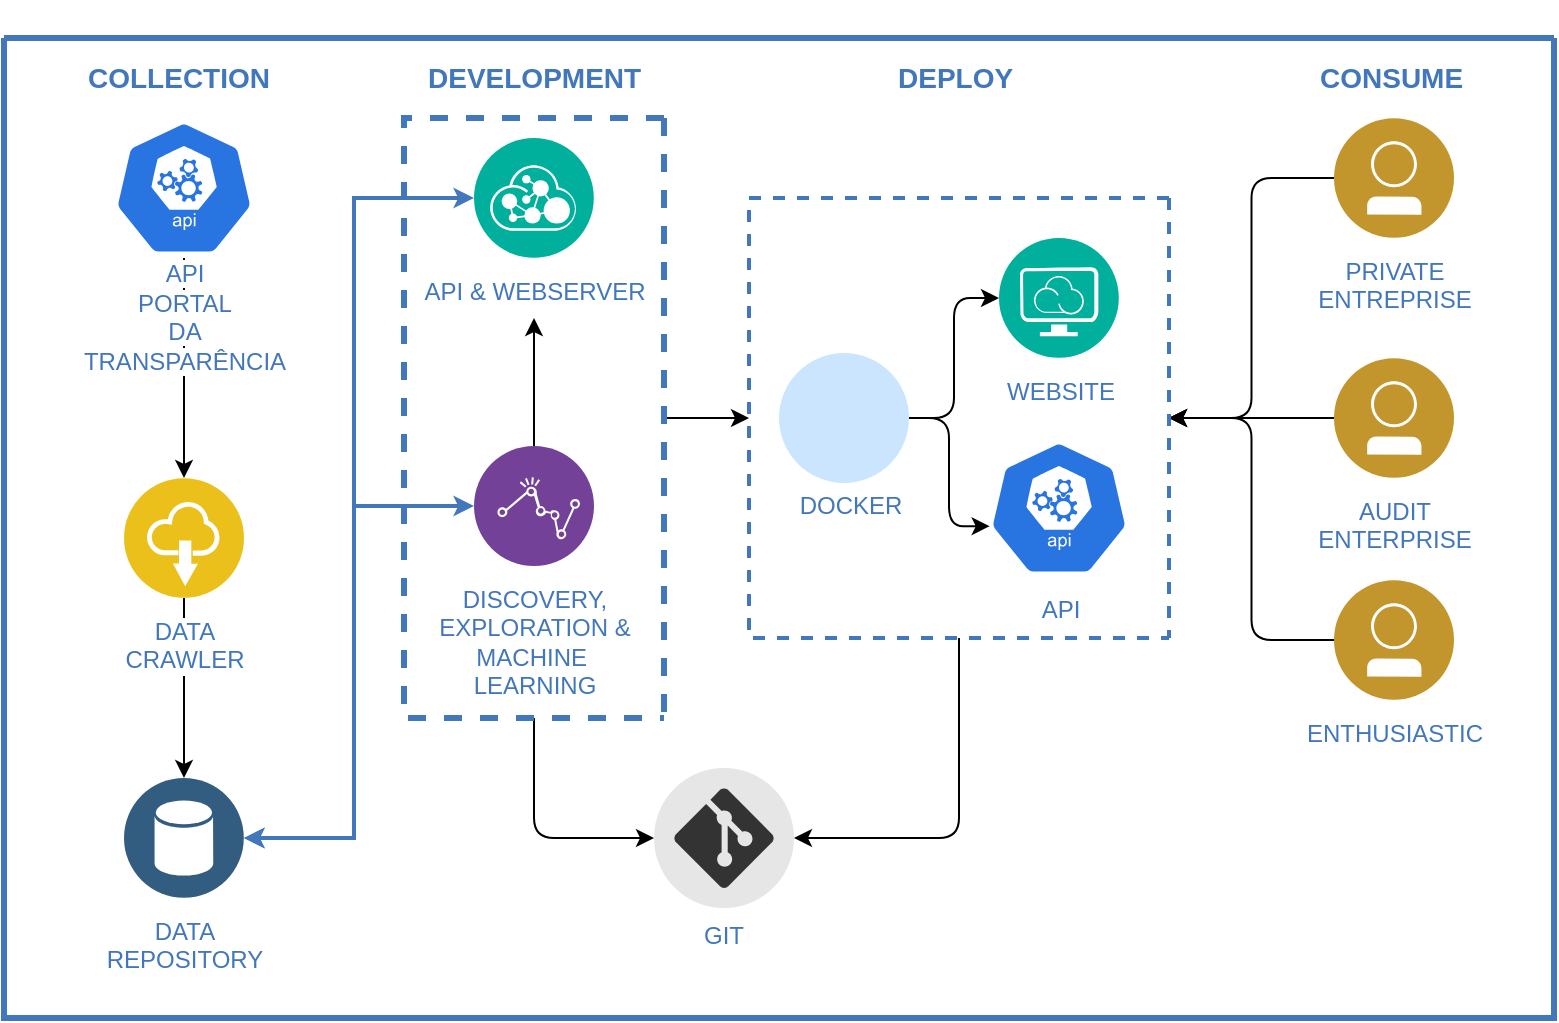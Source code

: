 <mxfile version="12.9.8" type="device"><diagram id="2f404044-711c-603c-8f00-f6bb4c023d3c" name="Page-1"><mxGraphModel dx="1422" dy="745" grid="1" gridSize="10" guides="1" tooltips="1" connect="1" arrows="1" fold="1" page="1" pageScale="1" pageWidth="1169" pageHeight="827" background="#ffffff" math="0" shadow="0"><root><mxCell id="0"/><mxCell id="1" parent="0"/><mxCell id="21" value="Z" style="swimlane;shadow=0;strokeColor=#4277BB;fillColor=#ffffff;fontColor=none;align=right;startSize=0;collapsible=0;noLabel=1;strokeWidth=3;" parent="1" vertex="1"><mxGeometry x="197" y="169" width="775" height="490" as="geometry"/></mxCell><mxCell id="40" style="edgeStyle=orthogonalEdgeStyle;rounded=0;html=1;entryX=0;entryY=0.5;labelBackgroundColor=#ffffff;jettySize=auto;orthogonalLoop=1;strokeColor=#4277BB;fontColor=#000000;strokeWidth=2;endSize=4;startSize=4;startArrow=classic;startFill=1;exitX=1;exitY=0.5;exitDx=0;exitDy=0;entryDx=0;entryDy=0;" parent="21" source="9" target="8" edge="1"><mxGeometry relative="1" as="geometry"><mxPoint x="120" y="360" as="sourcePoint"/><mxPoint x="216.584" y="196.833" as="targetPoint"/><Array as="points"><mxPoint x="175" y="400"/><mxPoint x="175" y="234"/></Array></mxGeometry></mxCell><mxCell id="y6iib8KKkyqeTb_QqtrF-248" value="" style="edgeStyle=orthogonalEdgeStyle;rounded=1;orthogonalLoop=1;jettySize=auto;html=1;fontColor=none;" edge="1" parent="21" source="2" target="y6iib8KKkyqeTb_QqtrF-215"><mxGeometry relative="1" as="geometry"><mxPoint x="583" y="190" as="targetPoint"/></mxGeometry></mxCell><mxCell id="2" value="PRIVATE&lt;br&gt;ENTREPRISE" style="aspect=fixed;perimeter=ellipsePerimeter;html=1;align=center;shadow=0;dashed=0;image;image=img/lib/ibm/users/user.svg;strokeColor=#FF0000;fillColor=#FFFF66;gradientColor=none;fontColor=#4277BB;labelBackgroundColor=#ffffff;fontSize=12;spacingTop=3;" parent="21" vertex="1"><mxGeometry x="665" y="40" width="60" height="60" as="geometry"/></mxCell><mxCell id="y6iib8KKkyqeTb_QqtrF-250" value="" style="edgeStyle=orthogonalEdgeStyle;rounded=1;orthogonalLoop=1;jettySize=auto;html=1;fontColor=none;entryX=0.5;entryY=0;entryDx=0;entryDy=0;" edge="1" parent="21" source="y6iib8KKkyqeTb_QqtrF-64" target="y6iib8KKkyqeTb_QqtrF-215"><mxGeometry relative="1" as="geometry"><mxPoint x="585" y="181" as="targetPoint"/></mxGeometry></mxCell><mxCell id="y6iib8KKkyqeTb_QqtrF-64" value="AUDIT&lt;br&gt;ENTERPRISE" style="aspect=fixed;perimeter=ellipsePerimeter;html=1;align=center;shadow=0;dashed=0;image;image=img/lib/ibm/users/user.svg;strokeColor=#FF0000;fillColor=#FFFF66;gradientColor=none;fontColor=#4277BB;labelBackgroundColor=#ffffff;fontSize=12;spacingTop=3;" vertex="1" parent="21"><mxGeometry x="665" y="160" width="60" height="60" as="geometry"/></mxCell><mxCell id="y6iib8KKkyqeTb_QqtrF-252" value="" style="edgeStyle=orthogonalEdgeStyle;rounded=1;orthogonalLoop=1;jettySize=auto;html=1;fontColor=none;entryX=0.5;entryY=0;entryDx=0;entryDy=0;" edge="1" parent="21" source="y6iib8KKkyqeTb_QqtrF-194" target="y6iib8KKkyqeTb_QqtrF-215"><mxGeometry relative="1" as="geometry"><mxPoint x="585" y="301" as="targetPoint"/></mxGeometry></mxCell><mxCell id="y6iib8KKkyqeTb_QqtrF-194" value="ENTHUSIASTIC" style="aspect=fixed;perimeter=ellipsePerimeter;html=1;align=center;shadow=0;dashed=0;image;image=img/lib/ibm/users/user.svg;strokeColor=#FF0000;fillColor=#FFFF66;gradientColor=none;fontColor=#4277BB;labelBackgroundColor=#ffffff;fontSize=12;spacingTop=3;" vertex="1" parent="21"><mxGeometry x="665" y="271" width="60" height="60" as="geometry"/></mxCell><mxCell id="y6iib8KKkyqeTb_QqtrF-70" value="" style="edgeStyle=orthogonalEdgeStyle;rounded=0;orthogonalLoop=1;jettySize=auto;html=1;entryX=0.5;entryY=0;entryDx=0;entryDy=0;" edge="1" parent="21" source="3" target="9"><mxGeometry relative="1" as="geometry"><mxPoint x="90" y="330" as="targetPoint"/></mxGeometry></mxCell><mxCell id="3" value="DATA&lt;br&gt;CRAWLER" style="aspect=fixed;perimeter=ellipsePerimeter;html=1;align=center;shadow=0;dashed=0;image;image=img/lib/ibm/applications/saas_applications.svg;strokeColor=#FF0000;fillColor=#FFFF66;gradientColor=none;fontColor=#4277BB;labelBackgroundColor=#ffffff;spacingTop=3;" parent="21" vertex="1"><mxGeometry x="60" y="220" width="60" height="60" as="geometry"/></mxCell><mxCell id="6" value="API &amp;amp; WEBSERVER&lt;br&gt;" style="aspect=fixed;perimeter=ellipsePerimeter;html=1;align=center;shadow=0;dashed=0;image;image=img/lib/ibm/management/api_management.svg;strokeColor=#FF0000;fillColor=#FFFF66;gradientColor=none;fontColor=#4277BB;labelBackgroundColor=#ffffff;spacingTop=3;" parent="21" vertex="1"><mxGeometry x="235" y="50" width="60" height="60" as="geometry"/></mxCell><mxCell id="y6iib8KKkyqeTb_QqtrF-136" value="" style="edgeStyle=orthogonalEdgeStyle;rounded=1;orthogonalLoop=1;jettySize=auto;html=1;" edge="1" parent="21" source="8"><mxGeometry relative="1" as="geometry"><mxPoint x="265" y="140" as="targetPoint"/></mxGeometry></mxCell><mxCell id="8" value="DISCOVERY,&lt;br&gt;&lt;div&gt;EXPLORATION &amp;amp;&lt;/div&gt;&lt;div&gt;MACHINE&amp;nbsp;&lt;/div&gt;&lt;div&gt;LEARNING&lt;/div&gt;&lt;div&gt;&lt;br&gt;&lt;/div&gt;" style="aspect=fixed;perimeter=ellipsePerimeter;html=1;align=center;shadow=0;dashed=0;image;image=img/lib/ibm/analytics/analytics.svg;strokeColor=#FF0000;fillColor=#FFFF66;gradientColor=none;fontColor=#4277BB;labelBackgroundColor=#ffffff;spacingTop=3;" parent="21" vertex="1"><mxGeometry x="235" y="204" width="60" height="60" as="geometry"/></mxCell><mxCell id="9" value="DATA&lt;div&gt;REPOSITORY&lt;/div&gt;" style="aspect=fixed;perimeter=ellipsePerimeter;html=1;align=center;shadow=0;dashed=0;image;image=img/lib/ibm/data/data_services.svg;strokeColor=#FF0000;fillColor=#FFFF66;gradientColor=none;fontColor=#4277BB;labelBackgroundColor=#ffffff;spacingTop=3;" parent="21" vertex="1"><mxGeometry x="60" y="370" width="60" height="60" as="geometry"/></mxCell><mxCell id="22" value="COLLECTION" style="text;html=1;align=left;verticalAlign=middle;fontColor=#4277BB;shadow=0;dashed=0;strokeColor=none;fillColor=none;labelBackgroundColor=none;fontStyle=1;fontSize=14;spacingLeft=5;" parent="21" vertex="1"><mxGeometry x="35" y="10" width="110" height="20" as="geometry"/></mxCell><mxCell id="48" value="DEVELOPMENT" style="text;html=1;align=left;verticalAlign=middle;fontColor=#4277BB;shadow=0;dashed=0;strokeColor=none;fillColor=none;labelBackgroundColor=none;fontStyle=1;fontSize=14;spacingLeft=5;" parent="21" vertex="1"><mxGeometry x="205" y="10" width="120" height="20" as="geometry"/></mxCell><mxCell id="49" value="DEPLOY" style="text;html=1;align=left;verticalAlign=middle;fontColor=#4277BB;shadow=0;dashed=0;strokeColor=none;fillColor=none;labelBackgroundColor=none;fontStyle=1;fontSize=14;spacingLeft=5;" parent="21" vertex="1"><mxGeometry x="440" y="10" width="75" height="20" as="geometry"/></mxCell><mxCell id="y6iib8KKkyqeTb_QqtrF-66" value="" style="edgeStyle=orthogonalEdgeStyle;rounded=0;orthogonalLoop=1;jettySize=auto;html=1;" edge="1" parent="21" source="y6iib8KKkyqeTb_QqtrF-62" target="3"><mxGeometry relative="1" as="geometry"/></mxCell><mxCell id="y6iib8KKkyqeTb_QqtrF-62" value="&lt;br&gt;&lt;br&gt;&lt;br&gt;&lt;br&gt;&lt;br&gt;&lt;br&gt;&lt;span style=&quot;color: rgb(66 , 119 , 187) ; background-color: rgb(255 , 255 , 255)&quot;&gt;&lt;br&gt;&lt;br&gt;&lt;br&gt;API &lt;br&gt;PORTAL &lt;br&gt;DA &lt;br&gt;TRANSPARÊNCIA&lt;/span&gt;&lt;span style=&quot;color: rgb(66 , 119 , 187) ; background-color: rgb(255 , 255 , 255)&quot;&gt;&lt;br&gt;&lt;/span&gt;" style="html=1;dashed=0;whitespace=wrap;fillColor=#2875E2;strokeColor=#ffffff;points=[[0.005,0.63,0],[0.1,0.2,0],[0.9,0.2,0],[0.5,0,0],[0.995,0.63,0],[0.72,0.99,0],[0.5,1,0],[0.28,0.99,0]];shape=mxgraph.kubernetes.icon;prIcon=api" vertex="1" parent="21"><mxGeometry x="55" y="40" width="70" height="70" as="geometry"/></mxCell><mxCell id="y6iib8KKkyqeTb_QqtrF-71" style="edgeStyle=orthogonalEdgeStyle;rounded=0;html=1;labelBackgroundColor=#ffffff;jettySize=auto;orthogonalLoop=1;strokeColor=#4277BB;fontColor=#000000;strokeWidth=2;endSize=4;startSize=4;startArrow=classic;startFill=1;entryX=0;entryY=0.5;entryDx=0;entryDy=0;exitX=1;exitY=0.5;exitDx=0;exitDy=0;" edge="1" parent="21" source="9" target="6"><mxGeometry relative="1" as="geometry"><mxPoint x="145" y="400" as="sourcePoint"/><mxPoint x="191.584" y="297.833" as="targetPoint"/><Array as="points"><mxPoint x="175" y="400"/><mxPoint x="175" y="80"/></Array></mxGeometry></mxCell><mxCell id="y6iib8KKkyqeTb_QqtrF-221" value="" style="edgeStyle=orthogonalEdgeStyle;rounded=1;orthogonalLoop=1;jettySize=auto;html=1;entryX=0.5;entryY=1;entryDx=0;entryDy=0;" edge="1" parent="21" source="39" target="y6iib8KKkyqeTb_QqtrF-215"><mxGeometry relative="1" as="geometry"/></mxCell><mxCell id="y6iib8KKkyqeTb_QqtrF-243" value="" style="edgeStyle=orthogonalEdgeStyle;rounded=1;orthogonalLoop=1;jettySize=auto;html=1;fontColor=none;entryX=0;entryY=0.5;entryDx=0;entryDy=0;" edge="1" parent="21" source="39" target="y6iib8KKkyqeTb_QqtrF-226"><mxGeometry relative="1" as="geometry"><mxPoint x="265" y="420" as="targetPoint"/></mxGeometry></mxCell><mxCell id="39" value="" style="swimlane;shadow=0;labelBackgroundColor=#007FFF;strokeColor=#4277BB;fillColor=none;gradientColor=none;fontColor=#000000;align=right;collapsible=0;startSize=0;strokeWidth=3;dashed=1;direction=south;" parent="21" vertex="1"><mxGeometry x="200" y="40" width="130" height="300" as="geometry"/></mxCell><mxCell id="y6iib8KKkyqeTb_QqtrF-137" style="edgeStyle=orthogonalEdgeStyle;rounded=1;orthogonalLoop=1;jettySize=auto;html=1;exitX=1;exitY=0.5;exitDx=0;exitDy=0;" edge="1" parent="21" source="39" target="39"><mxGeometry relative="1" as="geometry"/></mxCell><mxCell id="y6iib8KKkyqeTb_QqtrF-210" value="WEBSITE" style="aspect=fixed;perimeter=ellipsePerimeter;html=1;align=center;shadow=0;dashed=0;fontColor=#4277BB;labelBackgroundColor=#ffffff;fontSize=12;spacingTop=3;image;image=img/lib/ibm/management/provider_cloud_portal_service.svg;fillColor=#CCE5FF;" vertex="1" parent="21"><mxGeometry x="497.5" y="100" width="60" height="60" as="geometry"/></mxCell><mxCell id="y6iib8KKkyqeTb_QqtrF-241" value="" style="edgeStyle=orthogonalEdgeStyle;rounded=1;orthogonalLoop=1;jettySize=auto;html=1;fontColor=none;entryX=1;entryY=0.5;entryDx=0;entryDy=0;" edge="1" parent="21" source="y6iib8KKkyqeTb_QqtrF-215" target="y6iib8KKkyqeTb_QqtrF-226"><mxGeometry relative="1" as="geometry"><mxPoint x="477.5" y="380" as="targetPoint"/></mxGeometry></mxCell><mxCell id="y6iib8KKkyqeTb_QqtrF-215" value="" style="swimlane;shadow=0;labelBackgroundColor=#007FFF;strokeColor=#4277BB;fillColor=none;gradientColor=none;fontColor=#000000;align=right;collapsible=0;startSize=0;strokeWidth=2;dashed=1;direction=south;" vertex="1" parent="21"><mxGeometry x="372.5" y="80" width="210" height="220" as="geometry"/></mxCell><mxCell id="y6iib8KKkyqeTb_QqtrF-212" value="&lt;br&gt;&lt;br&gt;&lt;br&gt;&lt;br&gt;&lt;br&gt;&lt;br&gt;&lt;span style=&quot;color: rgb(66 , 119 , 187) ; background-color: rgb(255 , 255 , 255)&quot;&gt;&lt;br&gt;API &lt;/span&gt;&lt;span style=&quot;color: rgb(66 , 119 , 187) ; background-color: rgb(255 , 255 , 255)&quot;&gt;&lt;br&gt;&lt;/span&gt;" style="html=1;dashed=0;whitespace=wrap;fillColor=#2875E2;strokeColor=#ffffff;points=[[0.005,0.63,0],[0.1,0.2,0],[0.9,0.2,0],[0.5,0,0],[0.995,0.63,0],[0.72,0.99,0],[0.5,1,0],[0.28,0.99,0]];shape=mxgraph.kubernetes.icon;prIcon=api" vertex="1" parent="y6iib8KKkyqeTb_QqtrF-215"><mxGeometry x="120" y="120" width="70" height="70" as="geometry"/></mxCell><mxCell id="y6iib8KKkyqeTb_QqtrF-216" value="" style="group" vertex="1" connectable="0" parent="y6iib8KKkyqeTb_QqtrF-215"><mxGeometry x="15" y="77.5" width="65" height="65" as="geometry"/></mxCell><mxCell id="y6iib8KKkyqeTb_QqtrF-198" value="" style="ellipse;whiteSpace=wrap;html=1;aspect=fixed;labelBackgroundColor=#ffffff;fillColor=#CCE5FF;strokeColor=none;" vertex="1" parent="y6iib8KKkyqeTb_QqtrF-216"><mxGeometry width="65" height="65" as="geometry"/></mxCell><mxCell id="y6iib8KKkyqeTb_QqtrF-197" value="&lt;font color=&quot;#4277bb&quot;&gt;DOCKER&lt;/font&gt;" style="shape=image;html=1;verticalAlign=top;verticalLabelPosition=bottom;labelBackgroundColor=#ffffff;imageAspect=0;aspect=fixed;image=https://cdn4.iconfinder.com/data/icons/logos-and-brands/512/97_Docker_logo_logos-128.png;dashed=1;imageBackground=none;" vertex="1" parent="y6iib8KKkyqeTb_QqtrF-216"><mxGeometry x="5" y="2.5" width="60" height="60" as="geometry"/></mxCell><mxCell id="y6iib8KKkyqeTb_QqtrF-220" value="" style="edgeStyle=orthogonalEdgeStyle;rounded=1;orthogonalLoop=1;jettySize=auto;html=1;entryX=0.005;entryY=0.63;entryDx=0;entryDy=0;entryPerimeter=0;" edge="1" parent="y6iib8KKkyqeTb_QqtrF-215" source="y6iib8KKkyqeTb_QqtrF-197" target="y6iib8KKkyqeTb_QqtrF-212"><mxGeometry relative="1" as="geometry"><mxPoint x="50" y="220" as="targetPoint"/></mxGeometry></mxCell><mxCell id="y6iib8KKkyqeTb_QqtrF-218" value="" style="edgeStyle=orthogonalEdgeStyle;rounded=1;orthogonalLoop=1;jettySize=auto;html=1;entryX=0;entryY=0.5;entryDx=0;entryDy=0;" edge="1" parent="21" source="y6iib8KKkyqeTb_QqtrF-197" target="y6iib8KKkyqeTb_QqtrF-210"><mxGeometry relative="1" as="geometry"><mxPoint x="532.5" y="190" as="targetPoint"/></mxGeometry></mxCell><mxCell id="y6iib8KKkyqeTb_QqtrF-232" value="" style="group" vertex="1" connectable="0" parent="21"><mxGeometry x="325" y="365" width="70" height="70" as="geometry"/></mxCell><mxCell id="y6iib8KKkyqeTb_QqtrF-231" value="&#10;&#10;&#10;&#10;&#10;GIT" style="group;fontColor=#4277BB;" vertex="1" connectable="0" parent="y6iib8KKkyqeTb_QqtrF-232"><mxGeometry width="70" height="70" as="geometry"/></mxCell><mxCell id="y6iib8KKkyqeTb_QqtrF-230" value="" style="group" vertex="1" connectable="0" parent="y6iib8KKkyqeTb_QqtrF-231"><mxGeometry width="70" height="70" as="geometry"/></mxCell><mxCell id="y6iib8KKkyqeTb_QqtrF-227" value="" style="group" vertex="1" connectable="0" parent="y6iib8KKkyqeTb_QqtrF-230"><mxGeometry width="70" height="70" as="geometry"/></mxCell><mxCell id="y6iib8KKkyqeTb_QqtrF-226" value="&lt;br&gt;&lt;br&gt;&lt;br&gt;" style="ellipse;whiteSpace=wrap;html=1;aspect=fixed;labelBackgroundColor=#ffffff;strokeWidth=2;fillColor=#E6E6E6;strokeColor=none;fontColor=#333333;" vertex="1" parent="y6iib8KKkyqeTb_QqtrF-227"><mxGeometry width="70" height="70" as="geometry"/></mxCell><mxCell id="y6iib8KKkyqeTb_QqtrF-225" value="" style="verticalLabelPosition=bottom;html=1;verticalAlign=top;align=center;strokeColor=none;fillColor=#333333;shape=mxgraph.azure.git_repository;labelBackgroundColor=#ffffff;" vertex="1" parent="y6iib8KKkyqeTb_QqtrF-227"><mxGeometry x="10" y="10" width="50" height="50" as="geometry"/></mxCell><mxCell id="y6iib8KKkyqeTb_QqtrF-245" value="CONSUME" style="text;html=1;align=left;verticalAlign=middle;fontColor=#4277BB;shadow=0;dashed=0;strokeColor=none;fillColor=none;labelBackgroundColor=none;fontStyle=1;fontSize=14;spacingLeft=5;" vertex="1" parent="21"><mxGeometry x="651.25" y="10" width="87.5" height="20" as="geometry"/></mxCell></root></mxGraphModel></diagram></mxfile>